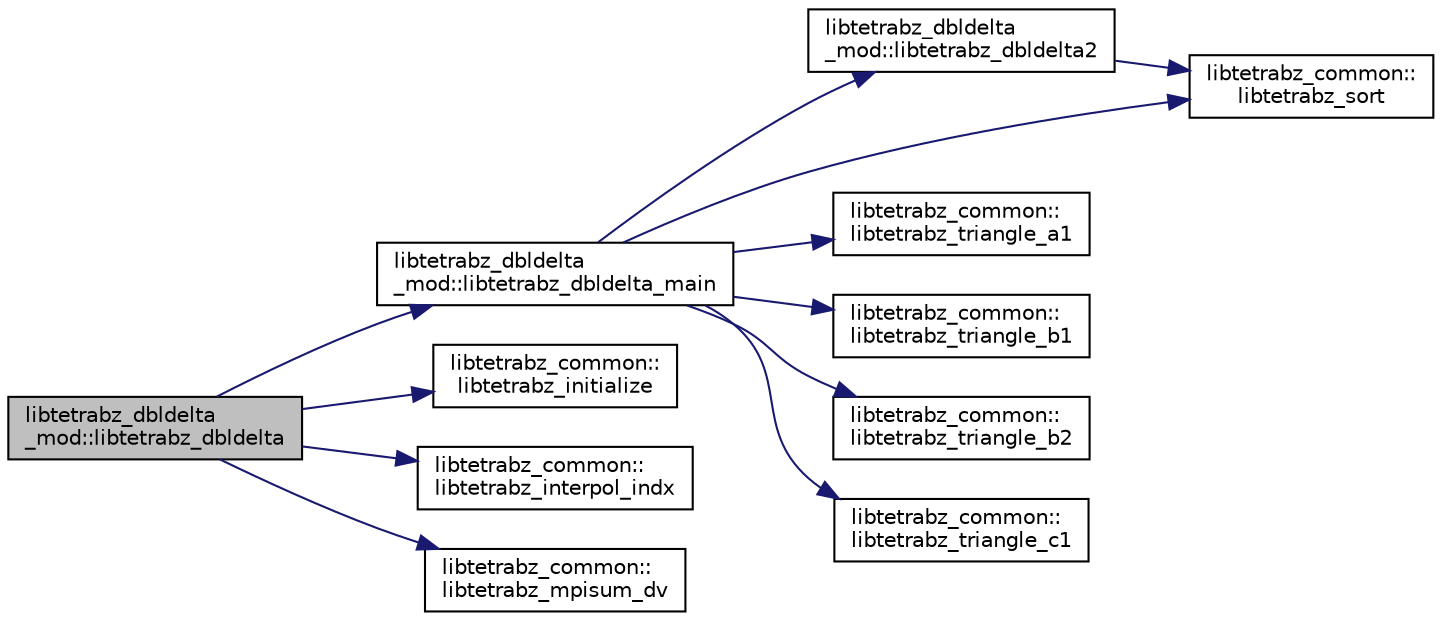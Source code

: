 digraph "libtetrabz_dbldelta_mod::libtetrabz_dbldelta"
{
 // LATEX_PDF_SIZE
  edge [fontname="Helvetica",fontsize="10",labelfontname="Helvetica",labelfontsize="10"];
  node [fontname="Helvetica",fontsize="10",shape=record];
  rankdir="LR";
  Node1 [label="libtetrabz_dbldelta\l_mod::libtetrabz_dbldelta",height=0.2,width=0.4,color="black", fillcolor="grey75", style="filled", fontcolor="black",tooltip=" "];
  Node1 -> Node2 [color="midnightblue",fontsize="10",style="solid",fontname="Helvetica"];
  Node2 [label="libtetrabz_dbldelta\l_mod::libtetrabz_dbldelta_main",height=0.2,width=0.4,color="black", fillcolor="white", style="filled",URL="$namespacelibtetrabz__dbldelta__mod.html#ad466e189eee97447b95457101e293ddc",tooltip=" "];
  Node2 -> Node3 [color="midnightblue",fontsize="10",style="solid",fontname="Helvetica"];
  Node3 [label="libtetrabz_dbldelta\l_mod::libtetrabz_dbldelta2",height=0.2,width=0.4,color="black", fillcolor="white", style="filled",URL="$namespacelibtetrabz__dbldelta__mod.html#ab55a80f67e58f58ae2eb8a9cff484044",tooltip=" "];
  Node3 -> Node4 [color="midnightblue",fontsize="10",style="solid",fontname="Helvetica"];
  Node4 [label="libtetrabz_common::\llibtetrabz_sort",height=0.2,width=0.4,color="black", fillcolor="white", style="filled",URL="$namespacelibtetrabz__common.html#a1b9ef325ec546befb82629cf7ef91ad9",tooltip=" "];
  Node2 -> Node4 [color="midnightblue",fontsize="10",style="solid",fontname="Helvetica"];
  Node2 -> Node5 [color="midnightblue",fontsize="10",style="solid",fontname="Helvetica"];
  Node5 [label="libtetrabz_common::\llibtetrabz_triangle_a1",height=0.2,width=0.4,color="black", fillcolor="white", style="filled",URL="$namespacelibtetrabz__common.html#a43c74bf9cf4f34b3d65394d240184781",tooltip=" "];
  Node2 -> Node6 [color="midnightblue",fontsize="10",style="solid",fontname="Helvetica"];
  Node6 [label="libtetrabz_common::\llibtetrabz_triangle_b1",height=0.2,width=0.4,color="black", fillcolor="white", style="filled",URL="$namespacelibtetrabz__common.html#a2653b1dd8756b3235490d30a79c5598a",tooltip=" "];
  Node2 -> Node7 [color="midnightblue",fontsize="10",style="solid",fontname="Helvetica"];
  Node7 [label="libtetrabz_common::\llibtetrabz_triangle_b2",height=0.2,width=0.4,color="black", fillcolor="white", style="filled",URL="$namespacelibtetrabz__common.html#a70f63999f6fa1ac2941a183f154e9d4a",tooltip=" "];
  Node2 -> Node8 [color="midnightblue",fontsize="10",style="solid",fontname="Helvetica"];
  Node8 [label="libtetrabz_common::\llibtetrabz_triangle_c1",height=0.2,width=0.4,color="black", fillcolor="white", style="filled",URL="$namespacelibtetrabz__common.html#a3ebc25d059ffad58eec48450b61b1f75",tooltip=" "];
  Node1 -> Node9 [color="midnightblue",fontsize="10",style="solid",fontname="Helvetica"];
  Node9 [label="libtetrabz_common::\llibtetrabz_initialize",height=0.2,width=0.4,color="black", fillcolor="white", style="filled",URL="$namespacelibtetrabz__common.html#abfc554c125a2f59af93b436e39a495a1",tooltip=" "];
  Node1 -> Node10 [color="midnightblue",fontsize="10",style="solid",fontname="Helvetica"];
  Node10 [label="libtetrabz_common::\llibtetrabz_interpol_indx",height=0.2,width=0.4,color="black", fillcolor="white", style="filled",URL="$namespacelibtetrabz__common.html#aa0ded63e69832c4f1bc4559239890063",tooltip=" "];
  Node1 -> Node11 [color="midnightblue",fontsize="10",style="solid",fontname="Helvetica"];
  Node11 [label="libtetrabz_common::\llibtetrabz_mpisum_dv",height=0.2,width=0.4,color="black", fillcolor="white", style="filled",URL="$namespacelibtetrabz__common.html#ae6158e2baaa1fd9a139472ebbe3d3f83",tooltip=" "];
}
